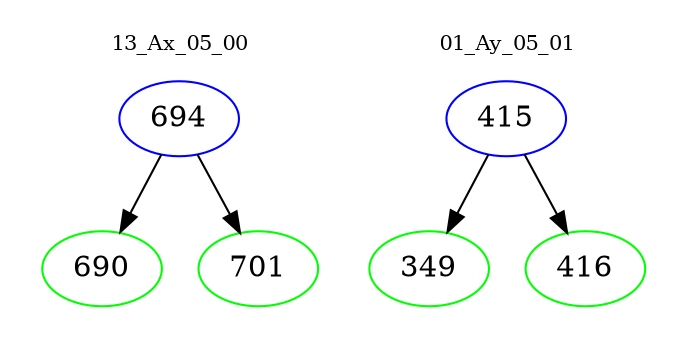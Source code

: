 digraph{
subgraph cluster_0 {
color = white
label = "13_Ax_05_00";
fontsize=10;
T0_694 [label="694", color="blue"]
T0_694 -> T0_690 [color="black"]
T0_690 [label="690", color="green"]
T0_694 -> T0_701 [color="black"]
T0_701 [label="701", color="green"]
}
subgraph cluster_1 {
color = white
label = "01_Ay_05_01";
fontsize=10;
T1_415 [label="415", color="blue"]
T1_415 -> T1_349 [color="black"]
T1_349 [label="349", color="green"]
T1_415 -> T1_416 [color="black"]
T1_416 [label="416", color="green"]
}
}
